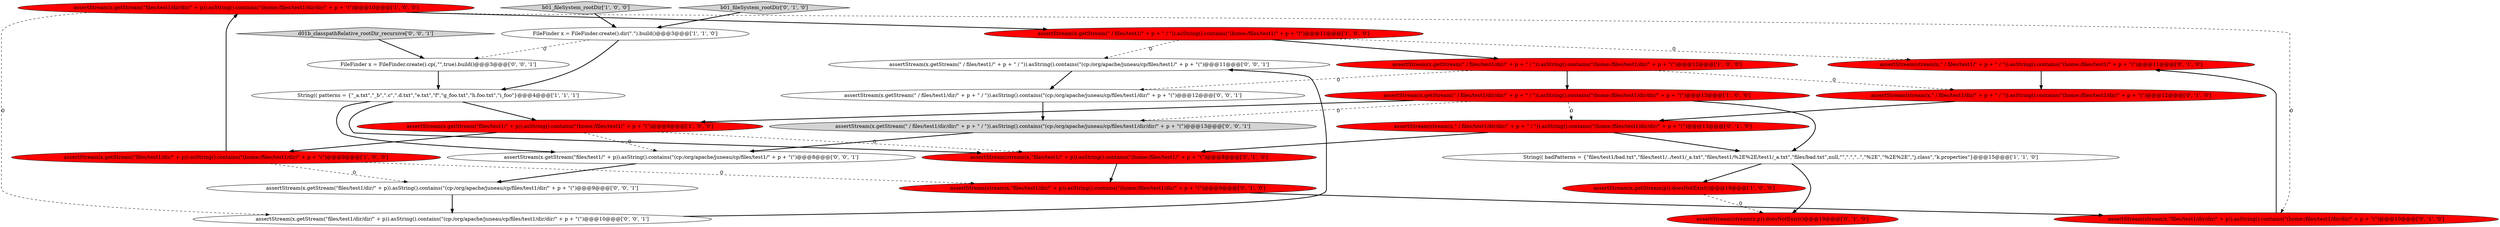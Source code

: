 digraph {
0 [style = filled, label = "assertStream(x.getStream(\"files/test1/dir/dir/\" + p)).asString().contains(\"(home:/files/test1/dir/dir/\" + p + \"(\")@@@10@@@['1', '0', '0']", fillcolor = red, shape = ellipse image = "AAA1AAABBB1BBB"];
10 [style = filled, label = "String(( badPatterns = {\"files/test1/bad.txt\",\"files/test1/../test1/_a.txt\",\"files/test1/%2E%2E/test1/_a.txt\",\"files/bad.txt\",null,\"\",\".\",\"..\",\"%2E\",\"%2E%2E\",\"j.class\",\"k.properties\"}@@@15@@@['1', '1', '0']", fillcolor = white, shape = ellipse image = "AAA0AAABBB1BBB"];
5 [style = filled, label = "b01_fileSystem_rootDir['1', '0', '0']", fillcolor = lightgray, shape = diamond image = "AAA0AAABBB1BBB"];
23 [style = filled, label = "assertStream(x.getStream(\"files/test1/dir/\" + p)).asString().contains(\"(cp:/org/apache/juneau/cp/files/test1/dir/\" + p + \"(\")@@@9@@@['0', '0', '1']", fillcolor = white, shape = ellipse image = "AAA0AAABBB3BBB"];
18 [style = filled, label = "assertStream(stream(x,\" / files/test1/\" + p + \" / \")).asString().contains(\"(home:/files/test1/\" + p + \"(\")@@@11@@@['0', '1', '0']", fillcolor = red, shape = ellipse image = "AAA1AAABBB2BBB"];
4 [style = filled, label = "String(( patterns = {\"_a.txt\",\"_b\",\".c\",\".d.txt\",\"e.txt\",\"f\",\"g_foo.txt\",\"h.foo.txt\",\"i_foo\"}@@@4@@@['1', '1', '1']", fillcolor = white, shape = ellipse image = "AAA0AAABBB1BBB"];
7 [style = filled, label = "assertStream(x.getStream(\" / files/test1/dir/dir/\" + p + \" / \")).asString().contains(\"(home:/files/test1/dir/dir/\" + p + \"(\")@@@13@@@['1', '0', '0']", fillcolor = red, shape = ellipse image = "AAA1AAABBB1BBB"];
17 [style = filled, label = "assertStream(stream(x,p)).doesNotExist()@@@19@@@['0', '1', '0']", fillcolor = red, shape = ellipse image = "AAA1AAABBB2BBB"];
12 [style = filled, label = "assertStream(stream(x,\" / files/test1/dir/\" + p + \" / \")).asString().contains(\"(home:/files/test1/dir/\" + p + \"(\")@@@12@@@['0', '1', '0']", fillcolor = red, shape = ellipse image = "AAA1AAABBB2BBB"];
3 [style = filled, label = "assertStream(x.getStream(\" / files/test1/\" + p + \" / \")).asString().contains(\"(home:/files/test1/\" + p + \"(\")@@@11@@@['1', '0', '0']", fillcolor = red, shape = ellipse image = "AAA1AAABBB1BBB"];
21 [style = filled, label = "assertStream(x.getStream(\" / files/test1/dir/dir/\" + p + \" / \")).asString().contains(\"(cp:/org/apache/juneau/cp/files/test1/dir/dir/\" + p + \"(\")@@@13@@@['0', '0', '1']", fillcolor = lightgray, shape = ellipse image = "AAA0AAABBB3BBB"];
22 [style = filled, label = "assertStream(x.getStream(\" / files/test1/\" + p + \" / \")).asString().contains(\"(cp:/org/apache/juneau/cp/files/test1/\" + p + \"(\")@@@11@@@['0', '0', '1']", fillcolor = white, shape = ellipse image = "AAA0AAABBB3BBB"];
24 [style = filled, label = "assertStream(x.getStream(\" / files/test1/dir/\" + p + \" / \")).asString().contains(\"(cp:/org/apache/juneau/cp/files/test1/dir/\" + p + \"(\")@@@12@@@['0', '0', '1']", fillcolor = white, shape = ellipse image = "AAA0AAABBB3BBB"];
19 [style = filled, label = "FileFinder x = FileFinder.create().cp(,\"\",true).build()@@@3@@@['0', '0', '1']", fillcolor = white, shape = ellipse image = "AAA0AAABBB3BBB"];
26 [style = filled, label = "d01b_classpathRelative_rootDir_recursive['0', '0', '1']", fillcolor = lightgray, shape = diamond image = "AAA0AAABBB3BBB"];
1 [style = filled, label = "assertStream(x.getStream(p)).doesNotExist()@@@19@@@['1', '0', '0']", fillcolor = red, shape = ellipse image = "AAA1AAABBB1BBB"];
16 [style = filled, label = "b01_fileSystem_rootDir['0', '1', '0']", fillcolor = lightgray, shape = diamond image = "AAA0AAABBB2BBB"];
20 [style = filled, label = "assertStream(x.getStream(\"files/test1/\" + p)).asString().contains(\"(cp:/org/apache/juneau/cp/files/test1/\" + p + \"(\")@@@8@@@['0', '0', '1']", fillcolor = white, shape = ellipse image = "AAA0AAABBB3BBB"];
14 [style = filled, label = "assertStream(stream(x,\" / files/test1/dir/dir/\" + p + \" / \")).asString().contains(\"(home:/files/test1/dir/dir/\" + p + \"(\")@@@13@@@['0', '1', '0']", fillcolor = red, shape = ellipse image = "AAA1AAABBB2BBB"];
6 [style = filled, label = "assertStream(x.getStream(\"files/test1/\" + p)).asString().contains(\"(home:/files/test1/\" + p + \"(\")@@@8@@@['1', '0', '0']", fillcolor = red, shape = ellipse image = "AAA1AAABBB1BBB"];
8 [style = filled, label = "FileFinder x = FileFinder.create().dir(\".\").build()@@@3@@@['1', '1', '0']", fillcolor = white, shape = ellipse image = "AAA0AAABBB1BBB"];
2 [style = filled, label = "assertStream(x.getStream(\"files/test1/dir/\" + p)).asString().contains(\"(home:/files/test1/dir/\" + p + \"(\")@@@9@@@['1', '0', '0']", fillcolor = red, shape = ellipse image = "AAA1AAABBB1BBB"];
9 [style = filled, label = "assertStream(x.getStream(\" / files/test1/dir/\" + p + \" / \")).asString().contains(\"(home:/files/test1/dir/\" + p + \"(\")@@@12@@@['1', '0', '0']", fillcolor = red, shape = ellipse image = "AAA1AAABBB1BBB"];
15 [style = filled, label = "assertStream(stream(x,\"files/test1/dir/dir/\" + p)).asString().contains(\"(home:/files/test1/dir/dir/\" + p + \"(\")@@@10@@@['0', '1', '0']", fillcolor = red, shape = ellipse image = "AAA1AAABBB2BBB"];
25 [style = filled, label = "assertStream(x.getStream(\"files/test1/dir/dir/\" + p)).asString().contains(\"(cp:/org/apache/juneau/cp/files/test1/dir/dir/\" + p + \"(\")@@@10@@@['0', '0', '1']", fillcolor = white, shape = ellipse image = "AAA0AAABBB3BBB"];
13 [style = filled, label = "assertStream(stream(x,\"files/test1/\" + p)).asString().contains(\"(home:/files/test1/\" + p + \"(\")@@@8@@@['0', '1', '0']", fillcolor = red, shape = ellipse image = "AAA1AAABBB2BBB"];
11 [style = filled, label = "assertStream(stream(x,\"files/test1/dir/\" + p)).asString().contains(\"(home:/files/test1/dir/\" + p + \"(\")@@@9@@@['0', '1', '0']", fillcolor = red, shape = ellipse image = "AAA1AAABBB2BBB"];
2->23 [style = dashed, label="0"];
0->3 [style = bold, label=""];
8->19 [style = dashed, label="0"];
5->8 [style = bold, label=""];
23->25 [style = bold, label=""];
7->21 [style = dashed, label="0"];
16->8 [style = bold, label=""];
25->22 [style = bold, label=""];
9->24 [style = dashed, label="0"];
4->6 [style = bold, label=""];
7->10 [style = bold, label=""];
6->20 [style = dashed, label="0"];
7->14 [style = dashed, label="0"];
3->18 [style = dashed, label="0"];
4->13 [style = bold, label=""];
18->12 [style = bold, label=""];
14->10 [style = bold, label=""];
0->15 [style = dashed, label="0"];
10->17 [style = bold, label=""];
3->22 [style = dashed, label="0"];
9->7 [style = bold, label=""];
26->19 [style = bold, label=""];
13->11 [style = bold, label=""];
15->18 [style = bold, label=""];
11->15 [style = bold, label=""];
6->2 [style = bold, label=""];
3->9 [style = bold, label=""];
2->0 [style = bold, label=""];
1->17 [style = dashed, label="0"];
21->20 [style = bold, label=""];
6->13 [style = dashed, label="0"];
20->23 [style = bold, label=""];
0->25 [style = dashed, label="0"];
24->21 [style = bold, label=""];
7->6 [style = bold, label=""];
12->14 [style = bold, label=""];
4->20 [style = bold, label=""];
2->11 [style = dashed, label="0"];
9->12 [style = dashed, label="0"];
19->4 [style = bold, label=""];
8->4 [style = bold, label=""];
14->13 [style = bold, label=""];
22->24 [style = bold, label=""];
10->1 [style = bold, label=""];
}
